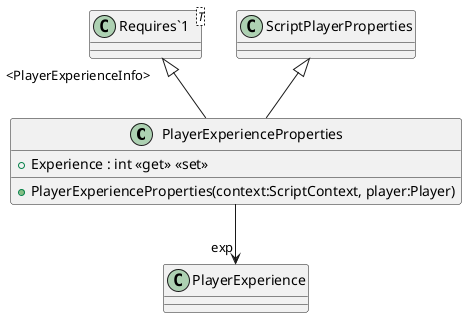 @startuml
class PlayerExperienceProperties {
    + PlayerExperienceProperties(context:ScriptContext, player:Player)
    + Experience : int <<get>> <<set>>
}
class "Requires`1"<T> {
}
ScriptPlayerProperties <|-- PlayerExperienceProperties
"Requires`1" "<PlayerExperienceInfo>" <|-- PlayerExperienceProperties
PlayerExperienceProperties --> "exp" PlayerExperience
@enduml
